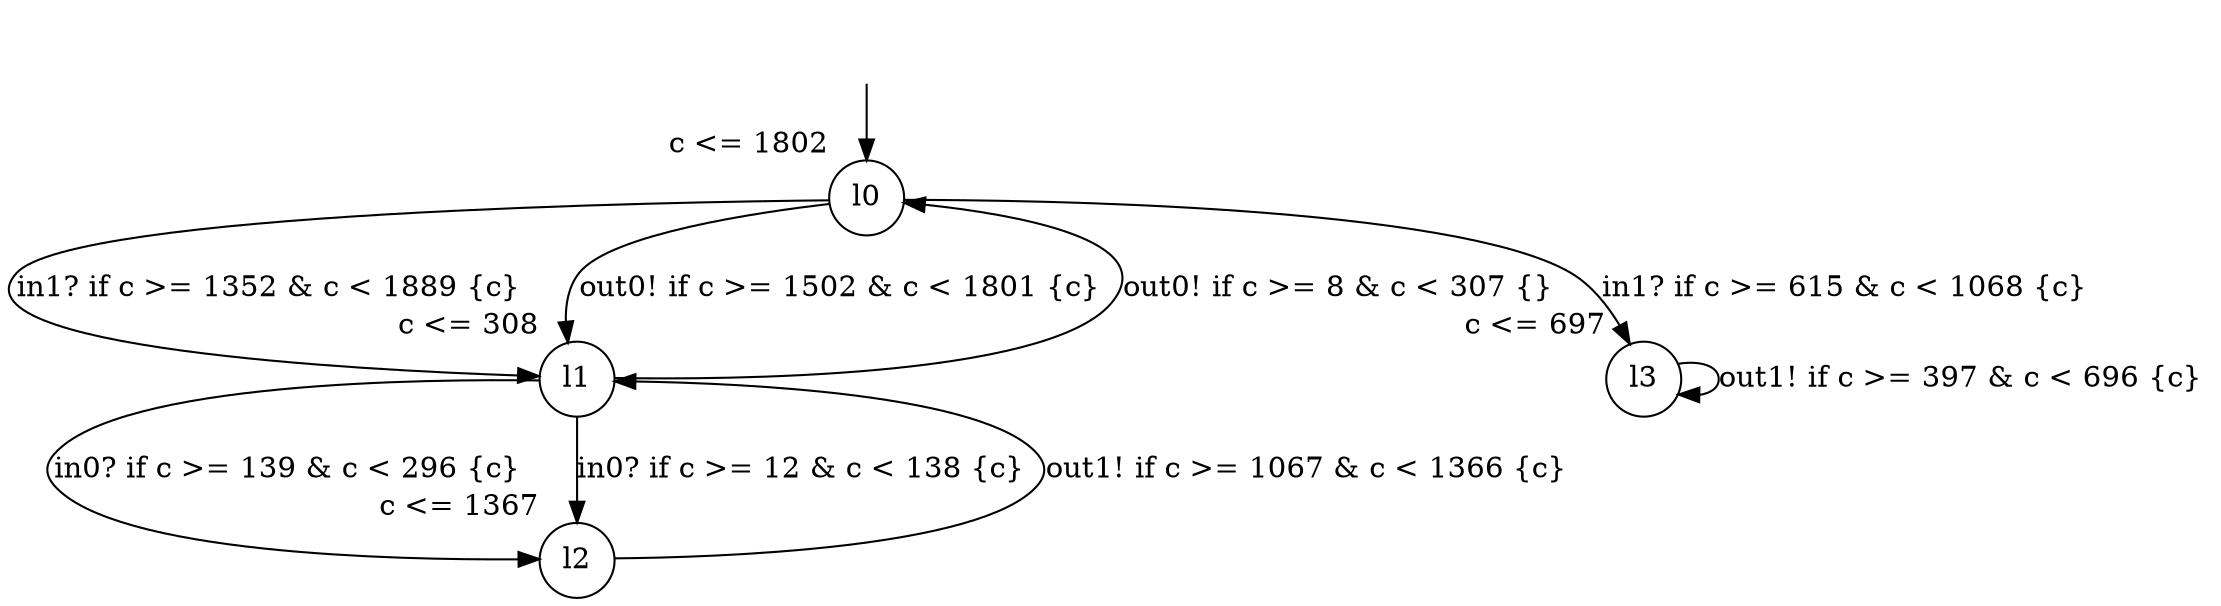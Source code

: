 digraph g {
__start0 [label="" shape="none"];
l0 [shape="circle" margin=0 label="l0", xlabel="c <= 1802"];
l1 [shape="circle" margin=0 label="l1", xlabel="c <= 308"];
l2 [shape="circle" margin=0 label="l2", xlabel="c <= 1367"];
l3 [shape="circle" margin=0 label="l3", xlabel="c <= 697"];
l0 -> l3 [label="in1? if c >= 615 & c < 1068 {c} "];
l0 -> l1 [label="in1? if c >= 1352 & c < 1889 {c} "];
l0 -> l1 [label="out0! if c >= 1502 & c < 1801 {c} "];
l1 -> l2 [label="in0? if c >= 139 & c < 296 {c} "];
l1 -> l0 [label="out0! if c >= 8 & c < 307 {} "];
l1 -> l2 [label="in0? if c >= 12 & c < 138 {c} "];
l2 -> l1 [label="out1! if c >= 1067 & c < 1366 {c} "];
l3 -> l3 [label="out1! if c >= 397 & c < 696 {c} "];
__start0 -> l0;
}
